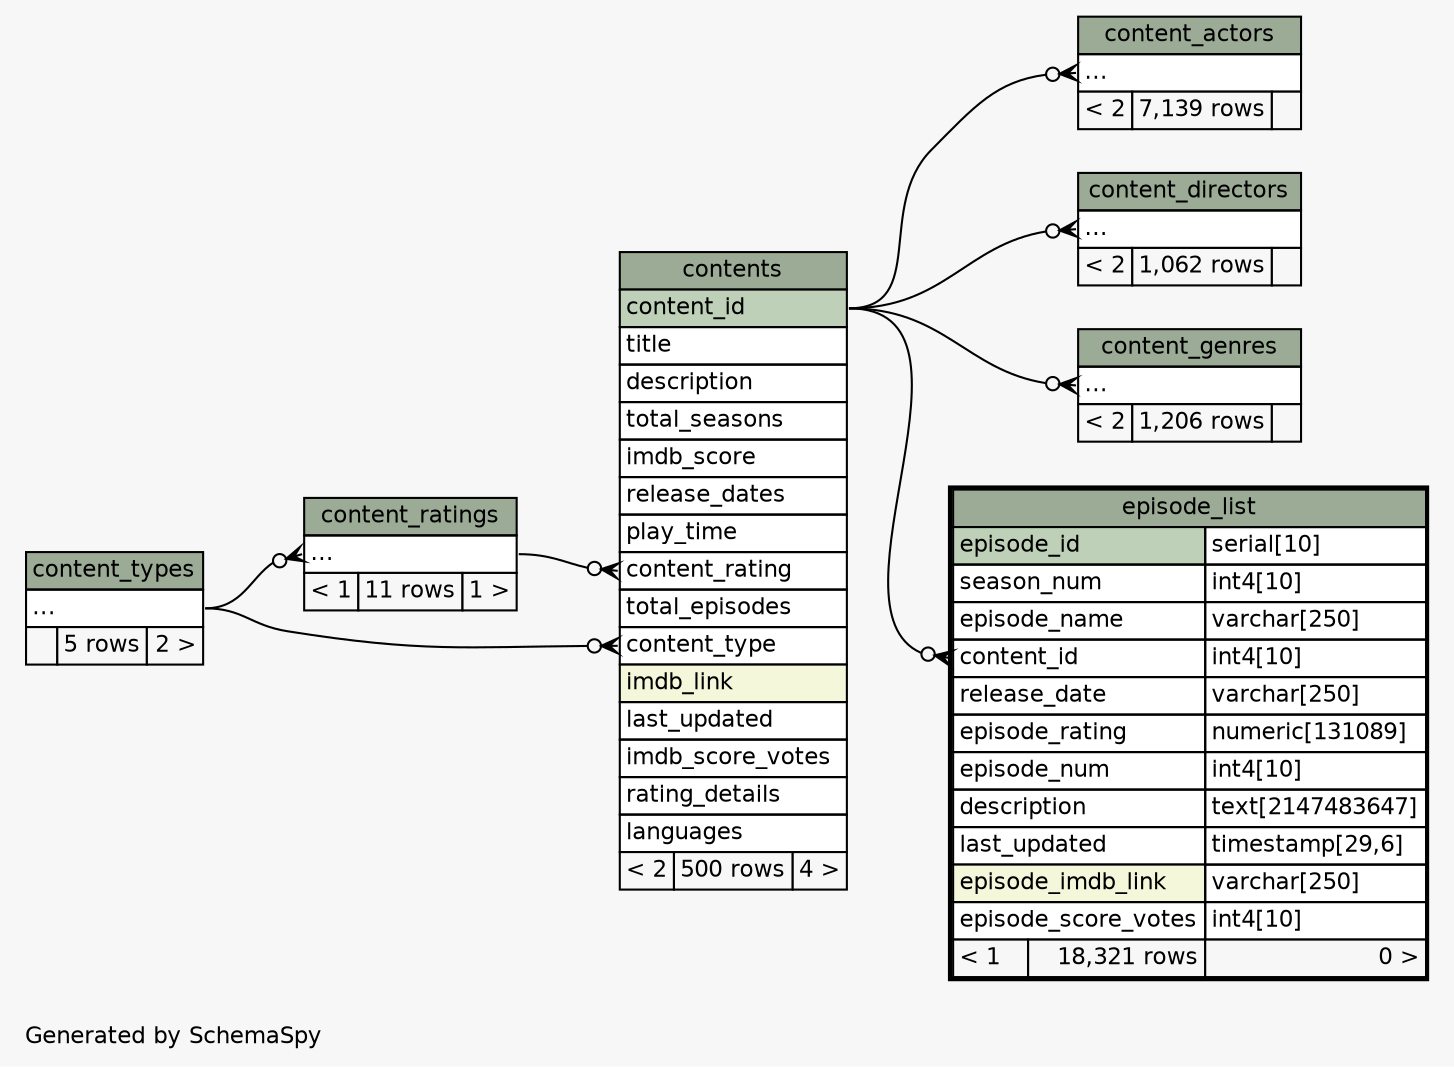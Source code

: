// dot 2.38.0 on Linux 4.8.0-49-generic
// SchemaSpy rev 590
digraph "twoDegreesRelationshipsDiagram" {
  graph [
    rankdir="RL"
    bgcolor="#f7f7f7"
    label="\nGenerated by SchemaSpy"
    labeljust="l"
    nodesep="0.18"
    ranksep="0.46"
    fontname="Helvetica"
    fontsize="11"
  ];
  node [
    fontname="Helvetica"
    fontsize="11"
    shape="plaintext"
  ];
  edge [
    arrowsize="0.8"
  ];
  "content_actors":"elipses":w -> "contents":"content_id":e [arrowhead=none dir=back arrowtail=crowodot];
  "content_directors":"elipses":w -> "contents":"content_id":e [arrowhead=none dir=back arrowtail=crowodot];
  "content_genres":"elipses":w -> "contents":"content_id":e [arrowhead=none dir=back arrowtail=crowodot];
  "content_ratings":"elipses":w -> "content_types":"elipses":e [arrowhead=none dir=back arrowtail=crowodot];
  "contents":"content_rating":w -> "content_ratings":"elipses":e [arrowhead=none dir=back arrowtail=crowodot];
  "contents":"content_type":w -> "content_types":"elipses":e [arrowhead=none dir=back arrowtail=crowodot];
  "episode_list":"content_id":w -> "contents":"content_id":e [arrowhead=none dir=back arrowtail=crowodot];
  "content_actors" [
    label=<
    <TABLE BORDER="0" CELLBORDER="1" CELLSPACING="0" BGCOLOR="#ffffff">
      <TR><TD COLSPAN="3" BGCOLOR="#9bab96" ALIGN="CENTER">content_actors</TD></TR>
      <TR><TD PORT="elipses" COLSPAN="3" ALIGN="LEFT">...</TD></TR>
      <TR><TD ALIGN="LEFT" BGCOLOR="#f7f7f7">&lt; 2</TD><TD ALIGN="RIGHT" BGCOLOR="#f7f7f7">7,139 rows</TD><TD ALIGN="RIGHT" BGCOLOR="#f7f7f7">  </TD></TR>
    </TABLE>>
    URL="content_actors.html"
    tooltip="content_actors"
  ];
  "content_directors" [
    label=<
    <TABLE BORDER="0" CELLBORDER="1" CELLSPACING="0" BGCOLOR="#ffffff">
      <TR><TD COLSPAN="3" BGCOLOR="#9bab96" ALIGN="CENTER">content_directors</TD></TR>
      <TR><TD PORT="elipses" COLSPAN="3" ALIGN="LEFT">...</TD></TR>
      <TR><TD ALIGN="LEFT" BGCOLOR="#f7f7f7">&lt; 2</TD><TD ALIGN="RIGHT" BGCOLOR="#f7f7f7">1,062 rows</TD><TD ALIGN="RIGHT" BGCOLOR="#f7f7f7">  </TD></TR>
    </TABLE>>
    URL="content_directors.html"
    tooltip="content_directors"
  ];
  "content_genres" [
    label=<
    <TABLE BORDER="0" CELLBORDER="1" CELLSPACING="0" BGCOLOR="#ffffff">
      <TR><TD COLSPAN="3" BGCOLOR="#9bab96" ALIGN="CENTER">content_genres</TD></TR>
      <TR><TD PORT="elipses" COLSPAN="3" ALIGN="LEFT">...</TD></TR>
      <TR><TD ALIGN="LEFT" BGCOLOR="#f7f7f7">&lt; 2</TD><TD ALIGN="RIGHT" BGCOLOR="#f7f7f7">1,206 rows</TD><TD ALIGN="RIGHT" BGCOLOR="#f7f7f7">  </TD></TR>
    </TABLE>>
    URL="content_genres.html"
    tooltip="content_genres"
  ];
  "content_ratings" [
    label=<
    <TABLE BORDER="0" CELLBORDER="1" CELLSPACING="0" BGCOLOR="#ffffff">
      <TR><TD COLSPAN="3" BGCOLOR="#9bab96" ALIGN="CENTER">content_ratings</TD></TR>
      <TR><TD PORT="elipses" COLSPAN="3" ALIGN="LEFT">...</TD></TR>
      <TR><TD ALIGN="LEFT" BGCOLOR="#f7f7f7">&lt; 1</TD><TD ALIGN="RIGHT" BGCOLOR="#f7f7f7">11 rows</TD><TD ALIGN="RIGHT" BGCOLOR="#f7f7f7">1 &gt;</TD></TR>
    </TABLE>>
    URL="content_ratings.html"
    tooltip="content_ratings"
  ];
  "content_types" [
    label=<
    <TABLE BORDER="0" CELLBORDER="1" CELLSPACING="0" BGCOLOR="#ffffff">
      <TR><TD COLSPAN="3" BGCOLOR="#9bab96" ALIGN="CENTER">content_types</TD></TR>
      <TR><TD PORT="elipses" COLSPAN="3" ALIGN="LEFT">...</TD></TR>
      <TR><TD ALIGN="LEFT" BGCOLOR="#f7f7f7">  </TD><TD ALIGN="RIGHT" BGCOLOR="#f7f7f7">5 rows</TD><TD ALIGN="RIGHT" BGCOLOR="#f7f7f7">2 &gt;</TD></TR>
    </TABLE>>
    URL="content_types.html"
    tooltip="content_types"
  ];
  "contents" [
    label=<
    <TABLE BORDER="0" CELLBORDER="1" CELLSPACING="0" BGCOLOR="#ffffff">
      <TR><TD COLSPAN="3" BGCOLOR="#9bab96" ALIGN="CENTER">contents</TD></TR>
      <TR><TD PORT="content_id" COLSPAN="3" BGCOLOR="#bed1b8" ALIGN="LEFT">content_id</TD></TR>
      <TR><TD PORT="title" COLSPAN="3" ALIGN="LEFT">title</TD></TR>
      <TR><TD PORT="description" COLSPAN="3" ALIGN="LEFT">description</TD></TR>
      <TR><TD PORT="total_seasons" COLSPAN="3" ALIGN="LEFT">total_seasons</TD></TR>
      <TR><TD PORT="imdb_score" COLSPAN="3" ALIGN="LEFT">imdb_score</TD></TR>
      <TR><TD PORT="release_dates" COLSPAN="3" ALIGN="LEFT">release_dates</TD></TR>
      <TR><TD PORT="play_time" COLSPAN="3" ALIGN="LEFT">play_time</TD></TR>
      <TR><TD PORT="content_rating" COLSPAN="3" ALIGN="LEFT">content_rating</TD></TR>
      <TR><TD PORT="total_episodes" COLSPAN="3" ALIGN="LEFT">total_episodes</TD></TR>
      <TR><TD PORT="content_type" COLSPAN="3" ALIGN="LEFT">content_type</TD></TR>
      <TR><TD PORT="imdb_link" COLSPAN="3" BGCOLOR="#f4f7da" ALIGN="LEFT">imdb_link</TD></TR>
      <TR><TD PORT="last_updated" COLSPAN="3" ALIGN="LEFT">last_updated</TD></TR>
      <TR><TD PORT="imdb_score_votes" COLSPAN="3" ALIGN="LEFT">imdb_score_votes</TD></TR>
      <TR><TD PORT="rating_details" COLSPAN="3" ALIGN="LEFT">rating_details</TD></TR>
      <TR><TD PORT="languages" COLSPAN="3" ALIGN="LEFT">languages</TD></TR>
      <TR><TD ALIGN="LEFT" BGCOLOR="#f7f7f7">&lt; 2</TD><TD ALIGN="RIGHT" BGCOLOR="#f7f7f7">500 rows</TD><TD ALIGN="RIGHT" BGCOLOR="#f7f7f7">4 &gt;</TD></TR>
    </TABLE>>
    URL="contents.html"
    tooltip="contents"
  ];
  "episode_list" [
    label=<
    <TABLE BORDER="2" CELLBORDER="1" CELLSPACING="0" BGCOLOR="#ffffff">
      <TR><TD COLSPAN="3" BGCOLOR="#9bab96" ALIGN="CENTER">episode_list</TD></TR>
      <TR><TD PORT="episode_id" COLSPAN="2" BGCOLOR="#bed1b8" ALIGN="LEFT">episode_id</TD><TD PORT="episode_id.type" ALIGN="LEFT">serial[10]</TD></TR>
      <TR><TD PORT="season_num" COLSPAN="2" ALIGN="LEFT">season_num</TD><TD PORT="season_num.type" ALIGN="LEFT">int4[10]</TD></TR>
      <TR><TD PORT="episode_name" COLSPAN="2" ALIGN="LEFT">episode_name</TD><TD PORT="episode_name.type" ALIGN="LEFT">varchar[250]</TD></TR>
      <TR><TD PORT="content_id" COLSPAN="2" ALIGN="LEFT">content_id</TD><TD PORT="content_id.type" ALIGN="LEFT">int4[10]</TD></TR>
      <TR><TD PORT="release_date" COLSPAN="2" ALIGN="LEFT">release_date</TD><TD PORT="release_date.type" ALIGN="LEFT">varchar[250]</TD></TR>
      <TR><TD PORT="episode_rating" COLSPAN="2" ALIGN="LEFT">episode_rating</TD><TD PORT="episode_rating.type" ALIGN="LEFT">numeric[131089]</TD></TR>
      <TR><TD PORT="episode_num" COLSPAN="2" ALIGN="LEFT">episode_num</TD><TD PORT="episode_num.type" ALIGN="LEFT">int4[10]</TD></TR>
      <TR><TD PORT="description" COLSPAN="2" ALIGN="LEFT">description</TD><TD PORT="description.type" ALIGN="LEFT">text[2147483647]</TD></TR>
      <TR><TD PORT="last_updated" COLSPAN="2" ALIGN="LEFT">last_updated</TD><TD PORT="last_updated.type" ALIGN="LEFT">timestamp[29,6]</TD></TR>
      <TR><TD PORT="episode_imdb_link" COLSPAN="2" BGCOLOR="#f4f7da" ALIGN="LEFT">episode_imdb_link</TD><TD PORT="episode_imdb_link.type" ALIGN="LEFT">varchar[250]</TD></TR>
      <TR><TD PORT="episode_score_votes" COLSPAN="2" ALIGN="LEFT">episode_score_votes</TD><TD PORT="episode_score_votes.type" ALIGN="LEFT">int4[10]</TD></TR>
      <TR><TD ALIGN="LEFT" BGCOLOR="#f7f7f7">&lt; 1</TD><TD ALIGN="RIGHT" BGCOLOR="#f7f7f7">18,321 rows</TD><TD ALIGN="RIGHT" BGCOLOR="#f7f7f7">0 &gt;</TD></TR>
    </TABLE>>
    URL="episode_list.html"
    tooltip="episode_list"
  ];
}
